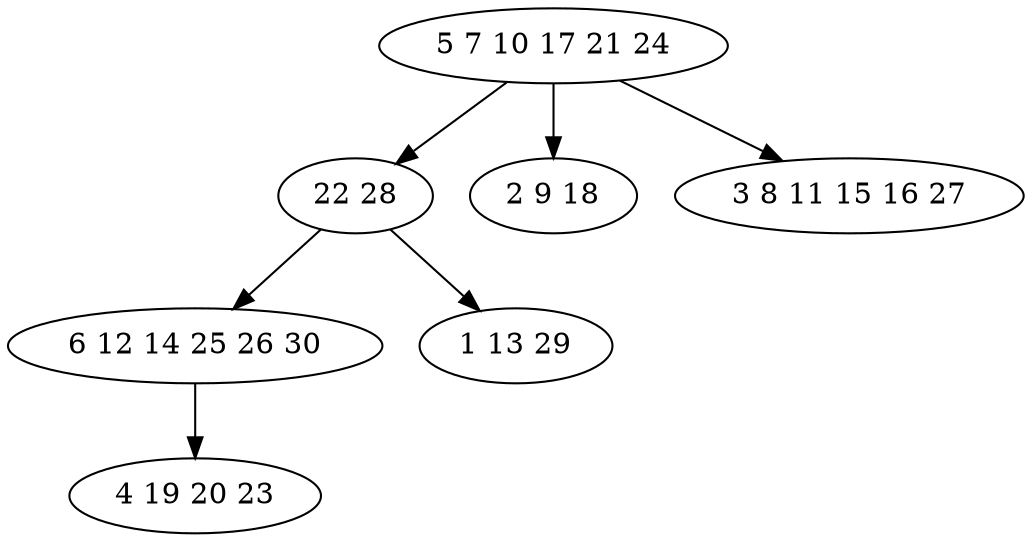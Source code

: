 digraph true_tree {
	"0" -> "1"
	"1" -> "2"
	"2" -> "3"
	"1" -> "4"
	"0" -> "5"
	"0" -> "6"
	"0" [label="5 7 10 17 21 24"];
	"1" [label="22 28"];
	"2" [label="6 12 14 25 26 30"];
	"3" [label="4 19 20 23"];
	"4" [label="1 13 29"];
	"5" [label="2 9 18"];
	"6" [label="3 8 11 15 16 27"];
}

